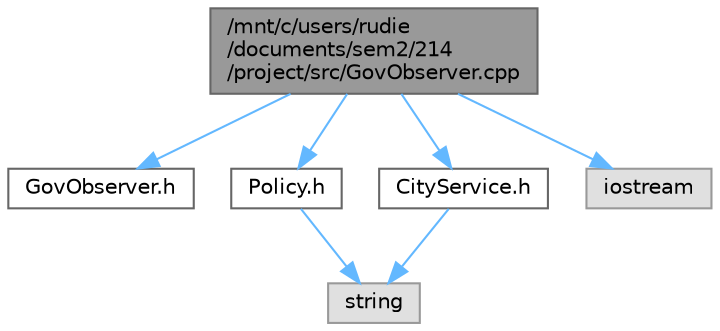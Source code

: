 digraph "/mnt/c/users/rudie/documents/sem2/214/project/src/GovObserver.cpp"
{
 // LATEX_PDF_SIZE
  bgcolor="transparent";
  edge [fontname=Helvetica,fontsize=10,labelfontname=Helvetica,labelfontsize=10];
  node [fontname=Helvetica,fontsize=10,shape=box,height=0.2,width=0.4];
  Node1 [id="Node000001",label="/mnt/c/users/rudie\l/documents/sem2/214\l/project/src/GovObserver.cpp",height=0.2,width=0.4,color="gray40", fillcolor="grey60", style="filled", fontcolor="black",tooltip="Implementation of the GovObserver class."];
  Node1 -> Node2 [id="edge1_Node000001_Node000002",color="steelblue1",style="solid",tooltip=" "];
  Node2 [id="Node000002",label="GovObserver.h",height=0.2,width=0.4,color="grey40", fillcolor="white", style="filled",URL="$GovObserver_8h.html",tooltip="Definition of the GovObserver class."];
  Node1 -> Node3 [id="edge2_Node000001_Node000003",color="steelblue1",style="solid",tooltip=" "];
  Node3 [id="Node000003",label="Policy.h",height=0.2,width=0.4,color="grey40", fillcolor="white", style="filled",URL="$Policy_8h.html",tooltip="Definition of the Policy class."];
  Node3 -> Node4 [id="edge3_Node000003_Node000004",color="steelblue1",style="solid",tooltip=" "];
  Node4 [id="Node000004",label="string",height=0.2,width=0.4,color="grey60", fillcolor="#E0E0E0", style="filled",tooltip=" "];
  Node1 -> Node5 [id="edge4_Node000001_Node000005",color="steelblue1",style="solid",tooltip=" "];
  Node5 [id="Node000005",label="CityService.h",height=0.2,width=0.4,color="grey40", fillcolor="white", style="filled",URL="$CityService_8h.html",tooltip="Declaration of the CityService class."];
  Node5 -> Node4 [id="edge5_Node000005_Node000004",color="steelblue1",style="solid",tooltip=" "];
  Node1 -> Node6 [id="edge6_Node000001_Node000006",color="steelblue1",style="solid",tooltip=" "];
  Node6 [id="Node000006",label="iostream",height=0.2,width=0.4,color="grey60", fillcolor="#E0E0E0", style="filled",tooltip=" "];
}
